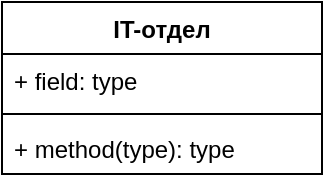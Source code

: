 <mxfile version="20.7.4" type="github">
  <diagram id="dWUhjXhqAD5m5Uekh2G0" name="Страница 1">
    <mxGraphModel dx="880" dy="452" grid="1" gridSize="10" guides="1" tooltips="1" connect="1" arrows="1" fold="1" page="1" pageScale="1" pageWidth="827" pageHeight="1169" math="0" shadow="0">
      <root>
        <mxCell id="0" />
        <mxCell id="1" parent="0" />
        <mxCell id="RfTNXD3R-W5wfpY5UAbN-1" value="IT-отдел" style="swimlane;fontStyle=1;align=center;verticalAlign=top;childLayout=stackLayout;horizontal=1;startSize=26;horizontalStack=0;resizeParent=1;resizeParentMax=0;resizeLast=0;collapsible=1;marginBottom=0;" vertex="1" parent="1">
          <mxGeometry x="40" y="40" width="160" height="86" as="geometry" />
        </mxCell>
        <mxCell id="RfTNXD3R-W5wfpY5UAbN-2" value="+ field: type" style="text;strokeColor=none;fillColor=none;align=left;verticalAlign=top;spacingLeft=4;spacingRight=4;overflow=hidden;rotatable=0;points=[[0,0.5],[1,0.5]];portConstraint=eastwest;" vertex="1" parent="RfTNXD3R-W5wfpY5UAbN-1">
          <mxGeometry y="26" width="160" height="26" as="geometry" />
        </mxCell>
        <mxCell id="RfTNXD3R-W5wfpY5UAbN-3" value="" style="line;strokeWidth=1;fillColor=none;align=left;verticalAlign=middle;spacingTop=-1;spacingLeft=3;spacingRight=3;rotatable=0;labelPosition=right;points=[];portConstraint=eastwest;strokeColor=inherit;" vertex="1" parent="RfTNXD3R-W5wfpY5UAbN-1">
          <mxGeometry y="52" width="160" height="8" as="geometry" />
        </mxCell>
        <mxCell id="RfTNXD3R-W5wfpY5UAbN-4" value="+ method(type): type" style="text;strokeColor=none;fillColor=none;align=left;verticalAlign=top;spacingLeft=4;spacingRight=4;overflow=hidden;rotatable=0;points=[[0,0.5],[1,0.5]];portConstraint=eastwest;" vertex="1" parent="RfTNXD3R-W5wfpY5UAbN-1">
          <mxGeometry y="60" width="160" height="26" as="geometry" />
        </mxCell>
      </root>
    </mxGraphModel>
  </diagram>
</mxfile>
